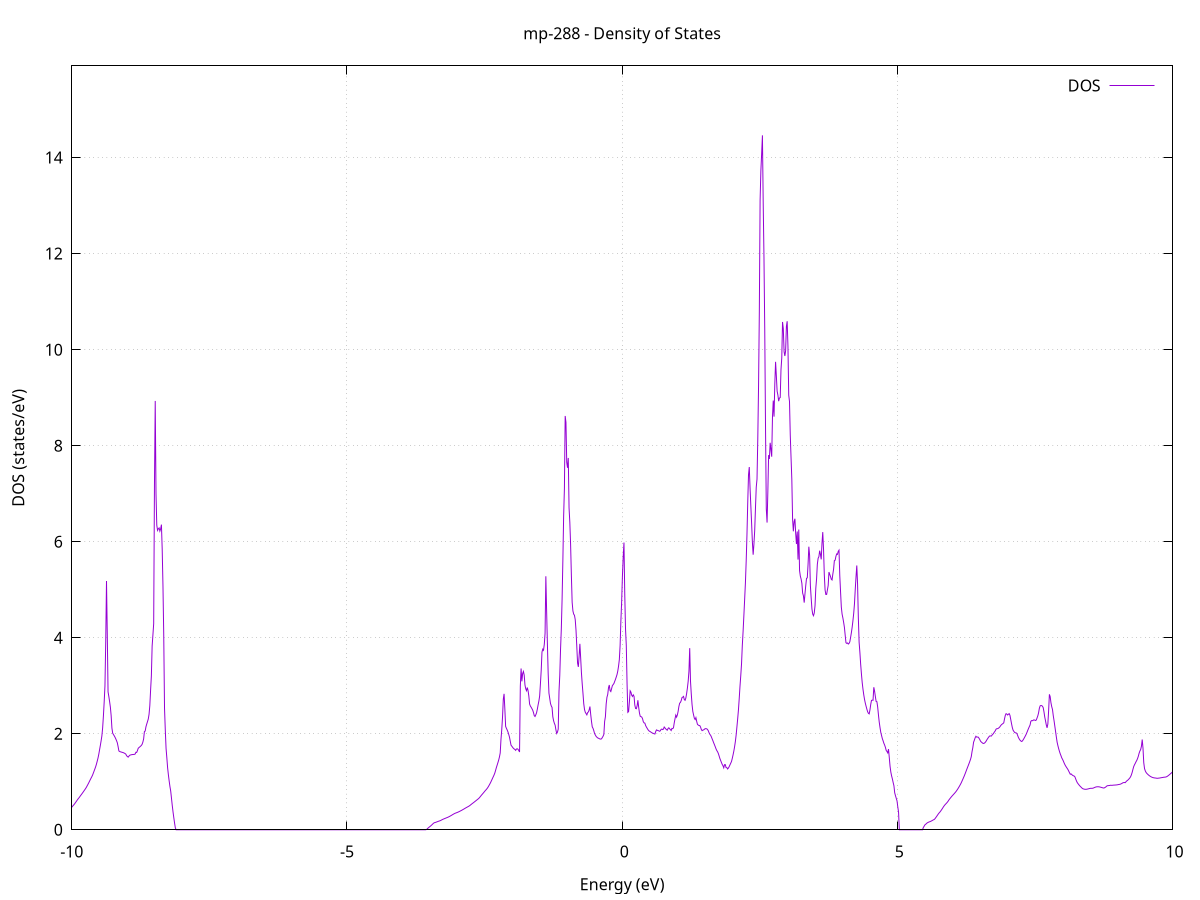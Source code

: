set title 'mp-288 - Density of States'
set xlabel 'Energy (eV)'
set ylabel 'DOS (states/eV)'
set grid
set xrange [-10:10]
set yrange [0:15.910]
set xzeroaxis lt -1
set terminal png size 800,600
set output 'mp-288_dos_gnuplot.png'
plot '-' using 1:2 with lines title 'DOS'
-11.477500 0.000000
-11.463400 0.000000
-11.449400 0.000000
-11.435300 0.000000
-11.421300 0.000000
-11.407200 0.000000
-11.393200 0.000000
-11.379100 0.000000
-11.365000 0.000000
-11.351000 0.000000
-11.336900 0.000000
-11.322900 0.000000
-11.308800 0.000000
-11.294800 0.000000
-11.280700 0.000000
-11.266700 0.000000
-11.252600 0.000000
-11.238600 0.000000
-11.224500 0.000000
-11.210400 0.000000
-11.196400 0.000000
-11.182300 0.000000
-11.168300 0.000000
-11.154200 0.000000
-11.140200 0.000000
-11.126100 0.000000
-11.112100 0.000000
-11.098000 0.000000
-11.084000 0.000000
-11.069900 0.000000
-11.055800 0.000000
-11.041800 0.000000
-11.027700 0.000000
-11.013700 0.000000
-10.999600 0.000000
-10.985600 0.000000
-10.971500 0.000000
-10.957500 0.000000
-10.943400 0.000000
-10.929400 0.000000
-10.915300 0.000000
-10.901200 0.000000
-10.887200 0.000000
-10.873100 0.000000
-10.859100 0.000000
-10.845000 0.000000
-10.831000 0.000000
-10.816900 0.000000
-10.802900 0.000000
-10.788800 0.000000
-10.774800 0.000000
-10.760700 0.000000
-10.746600 0.000000
-10.732600 0.000000
-10.718500 0.000000
-10.704500 0.000000
-10.690400 0.000000
-10.676400 0.000000
-10.662300 0.000000
-10.648300 0.000000
-10.634200 0.000000
-10.620200 0.000000
-10.606100 0.000000
-10.592000 0.000000
-10.578000 0.000000
-10.563900 0.000000
-10.549900 0.000000
-10.535800 0.000000
-10.521800 0.000000
-10.507700 0.000000
-10.493700 0.000000
-10.479600 0.000000
-10.465600 0.000000
-10.451500 0.000000
-10.437400 0.000000
-10.423400 0.000000
-10.409300 0.000000
-10.395300 0.000000
-10.381200 0.000000
-10.367200 0.000000
-10.353100 0.000000
-10.339100 0.000000
-10.325000 0.000000
-10.311000 0.000000
-10.296900 0.000000
-10.282800 0.000000
-10.268800 0.000000
-10.254700 0.000000
-10.240700 0.000000
-10.226600 0.000000
-10.212600 0.000000
-10.198500 0.000200
-10.184500 0.033200
-10.170400 0.116600
-10.156400 0.189200
-10.142300 0.214100
-10.128200 0.229700
-10.114200 0.263900
-10.100100 0.303600
-10.086100 0.333400
-10.072000 0.353400
-10.058000 0.375700
-10.043900 0.398900
-10.029900 0.419100
-10.015800 0.441800
-10.001800 0.465500
-9.987700 0.488400
-9.973600 0.506600
-9.959600 0.524400
-9.945500 0.545900
-9.931500 0.568600
-9.917400 0.591500
-9.903400 0.614700
-9.889300 0.637600
-9.875300 0.657700
-9.861200 0.678100
-9.847200 0.701000
-9.833100 0.723000
-9.819000 0.744600
-9.805000 0.766900
-9.790900 0.789800
-9.776900 0.812900
-9.762800 0.836000
-9.748800 0.859300
-9.734700 0.885700
-9.720700 0.915600
-9.706600 0.945700
-9.692600 0.976800
-9.678500 1.009800
-9.664400 1.042900
-9.650400 1.074400
-9.636300 1.105300
-9.622300 1.139200
-9.608200 1.181900
-9.594200 1.225300
-9.580100 1.268700
-9.566100 1.314100
-9.552000 1.367300
-9.538000 1.429000
-9.523900 1.492600
-9.509800 1.571200
-9.495800 1.662600
-9.481700 1.754300
-9.467700 1.849900
-9.453600 1.953900
-9.439600 2.119400
-9.425500 2.371700
-9.411500 2.661900
-9.397400 2.996500
-9.383400 3.919300
-9.369300 5.181400
-9.355200 4.081700
-9.341200 2.873300
-9.327100 2.777000
-9.313100 2.671300
-9.299000 2.553700
-9.285000 2.379000
-9.270900 2.118100
-9.256900 2.010800
-9.242800 1.983900
-9.228800 1.957100
-9.214700 1.927000
-9.200600 1.893100
-9.186600 1.855200
-9.172500 1.810900
-9.158500 1.731900
-9.144400 1.642300
-9.130400 1.629900
-9.116300 1.624200
-9.102300 1.619100
-9.088200 1.614400
-9.074200 1.610100
-9.060100 1.604100
-9.046000 1.596200
-9.032000 1.587300
-9.017900 1.574700
-9.003900 1.541400
-8.989800 1.526500
-8.975800 1.512700
-8.961700 1.533700
-8.947700 1.551500
-8.933600 1.557900
-8.919600 1.562300
-8.905500 1.565500
-8.891400 1.567300
-8.877400 1.568900
-8.863300 1.570300
-8.849300 1.577400
-8.835200 1.613800
-8.821200 1.610800
-8.807100 1.649200
-8.793100 1.696900
-8.779000 1.712800
-8.765000 1.725800
-8.750900 1.740300
-8.736800 1.756100
-8.722800 1.779000
-8.708700 1.825300
-8.694700 1.891400
-8.680600 2.045000
-8.666600 2.056000
-8.652500 2.145400
-8.638500 2.200800
-8.624400 2.253000
-8.610400 2.306500
-8.596300 2.404800
-8.582200 2.587700
-8.568200 2.908100
-8.554100 3.202800
-8.540100 3.827900
-8.526000 4.057400
-8.512000 4.290900
-8.497900 7.190500
-8.483900 8.931100
-8.469800 7.001500
-8.455800 6.344000
-8.441700 6.235300
-8.427600 6.268600
-8.413600 6.286500
-8.399500 6.219400
-8.385500 6.266800
-8.371400 6.355800
-8.357400 5.848600
-8.343300 5.078300
-8.329300 4.056500
-8.315200 2.531600
-8.301200 2.078300
-8.287100 1.695400
-8.273000 1.499000
-8.259000 1.291800
-8.244900 1.145600
-8.230900 1.017700
-8.216800 0.901300
-8.202800 0.806900
-8.188700 0.657200
-8.174700 0.507100
-8.160600 0.373100
-8.146600 0.253700
-8.132500 0.139300
-8.118400 0.038900
-8.104400 0.000000
-8.090300 0.000000
-8.076300 0.000000
-8.062200 0.000000
-8.048200 0.000000
-8.034100 0.000000
-8.020100 0.000000
-8.006000 0.000000
-7.992000 0.000000
-7.977900 0.000000
-7.963800 0.000000
-7.949800 0.000000
-7.935700 0.000000
-7.921700 0.000000
-7.907600 0.000000
-7.893600 0.000000
-7.879500 0.000000
-7.865500 0.000000
-7.851400 0.000000
-7.837400 0.000000
-7.823300 0.000000
-7.809200 0.000000
-7.795200 0.000000
-7.781100 0.000000
-7.767100 0.000000
-7.753000 0.000000
-7.739000 0.000000
-7.724900 0.000000
-7.710900 0.000000
-7.696800 0.000000
-7.682800 0.000000
-7.668700 0.000000
-7.654600 0.000000
-7.640600 0.000000
-7.626500 0.000000
-7.612500 0.000000
-7.598400 0.000000
-7.584400 0.000000
-7.570300 0.000000
-7.556300 0.000000
-7.542200 0.000000
-7.528200 0.000000
-7.514100 0.000000
-7.500000 0.000000
-7.486000 0.000000
-7.471900 0.000000
-7.457900 0.000000
-7.443800 0.000000
-7.429800 0.000000
-7.415700 0.000000
-7.401700 0.000000
-7.387600 0.000000
-7.373600 0.000000
-7.359500 0.000000
-7.345400 0.000000
-7.331400 0.000000
-7.317300 0.000000
-7.303300 0.000000
-7.289200 0.000000
-7.275200 0.000000
-7.261100 0.000000
-7.247100 0.000000
-7.233000 0.000000
-7.219000 0.000000
-7.204900 0.000000
-7.190800 0.000000
-7.176800 0.000000
-7.162700 0.000000
-7.148700 0.000000
-7.134600 0.000000
-7.120600 0.000000
-7.106500 0.000000
-7.092500 0.000000
-7.078400 0.000000
-7.064400 0.000000
-7.050300 0.000000
-7.036200 0.000000
-7.022200 0.000000
-7.008100 0.000000
-6.994100 0.000000
-6.980000 0.000000
-6.966000 0.000000
-6.951900 0.000000
-6.937900 0.000000
-6.923800 0.000000
-6.909800 0.000000
-6.895700 0.000000
-6.881600 0.000000
-6.867600 0.000000
-6.853500 0.000000
-6.839500 0.000000
-6.825400 0.000000
-6.811400 0.000000
-6.797300 0.000000
-6.783300 0.000000
-6.769200 0.000000
-6.755200 0.000000
-6.741100 0.000000
-6.727000 0.000000
-6.713000 0.000000
-6.698900 0.000000
-6.684900 0.000000
-6.670800 0.000000
-6.656800 0.000000
-6.642700 0.000000
-6.628700 0.000000
-6.614600 0.000000
-6.600600 0.000000
-6.586500 0.000000
-6.572400 0.000000
-6.558400 0.000000
-6.544300 0.000000
-6.530300 0.000000
-6.516200 0.000000
-6.502200 0.000000
-6.488100 0.000000
-6.474100 0.000000
-6.460000 0.000000
-6.446000 0.000000
-6.431900 0.000000
-6.417800 0.000000
-6.403800 0.000000
-6.389700 0.000000
-6.375700 0.000000
-6.361600 0.000000
-6.347600 0.000000
-6.333500 0.000000
-6.319500 0.000000
-6.305400 0.000000
-6.291400 0.000000
-6.277300 0.000000
-6.263200 0.000000
-6.249200 0.000000
-6.235100 0.000000
-6.221100 0.000000
-6.207000 0.000000
-6.193000 0.000000
-6.178900 0.000000
-6.164900 0.000000
-6.150800 0.000000
-6.136800 0.000000
-6.122700 0.000000
-6.108600 0.000000
-6.094600 0.000000
-6.080500 0.000000
-6.066500 0.000000
-6.052400 0.000000
-6.038400 0.000000
-6.024300 0.000000
-6.010300 0.000000
-5.996200 0.000000
-5.982200 0.000000
-5.968100 0.000000
-5.954000 0.000000
-5.940000 0.000000
-5.925900 0.000000
-5.911900 0.000000
-5.897800 0.000000
-5.883800 0.000000
-5.869700 0.000000
-5.855700 0.000000
-5.841600 0.000000
-5.827600 0.000000
-5.813500 0.000000
-5.799400 0.000000
-5.785400 0.000000
-5.771300 0.000000
-5.757300 0.000000
-5.743200 0.000000
-5.729200 0.000000
-5.715100 0.000000
-5.701100 0.000000
-5.687000 0.000000
-5.673000 0.000000
-5.658900 0.000000
-5.644800 0.000000
-5.630800 0.000000
-5.616700 0.000000
-5.602700 0.000000
-5.588600 0.000000
-5.574600 0.000000
-5.560500 0.000000
-5.546500 0.000000
-5.532400 0.000000
-5.518400 0.000000
-5.504300 0.000000
-5.490200 0.000000
-5.476200 0.000000
-5.462100 0.000000
-5.448100 0.000000
-5.434000 0.000000
-5.420000 0.000000
-5.405900 0.000000
-5.391900 0.000000
-5.377800 0.000000
-5.363800 0.000000
-5.349700 0.000000
-5.335600 0.000000
-5.321600 0.000000
-5.307500 0.000000
-5.293500 0.000000
-5.279400 0.000000
-5.265400 0.000000
-5.251300 0.000000
-5.237300 0.000000
-5.223200 0.000000
-5.209200 0.000000
-5.195100 0.000000
-5.181000 0.000000
-5.167000 0.000000
-5.152900 0.000000
-5.138900 0.000000
-5.124800 0.000000
-5.110800 0.000000
-5.096700 0.000000
-5.082700 0.000000
-5.068600 0.000000
-5.054600 0.000000
-5.040500 0.000000
-5.026400 0.000000
-5.012400 0.000000
-4.998300 0.000000
-4.984300 0.000000
-4.970200 0.000000
-4.956200 0.000000
-4.942100 0.000000
-4.928100 0.000000
-4.914000 0.000000
-4.900000 0.000000
-4.885900 0.000000
-4.871800 0.000000
-4.857800 0.000000
-4.843700 0.000000
-4.829700 0.000000
-4.815600 0.000000
-4.801600 0.000000
-4.787500 0.000000
-4.773500 0.000000
-4.759400 0.000000
-4.745400 0.000000
-4.731300 0.000000
-4.717200 0.000000
-4.703200 0.000000
-4.689100 0.000000
-4.675100 0.000000
-4.661000 0.000000
-4.647000 0.000000
-4.632900 0.000000
-4.618900 0.000000
-4.604800 0.000000
-4.590800 0.000000
-4.576700 0.000000
-4.562600 0.000000
-4.548600 0.000000
-4.534500 0.000000
-4.520500 0.000000
-4.506400 0.000000
-4.492400 0.000000
-4.478300 0.000000
-4.464300 0.000000
-4.450200 0.000000
-4.436200 0.000000
-4.422100 0.000000
-4.408000 0.000000
-4.394000 0.000000
-4.379900 0.000000
-4.365900 0.000000
-4.351800 0.000000
-4.337800 0.000000
-4.323700 0.000000
-4.309700 0.000000
-4.295600 0.000000
-4.281600 0.000000
-4.267500 0.000000
-4.253400 0.000000
-4.239400 0.000000
-4.225300 0.000000
-4.211300 0.000000
-4.197200 0.000000
-4.183200 0.000000
-4.169100 0.000000
-4.155100 0.000000
-4.141000 0.000000
-4.127000 0.000000
-4.112900 0.000000
-4.098800 0.000000
-4.084800 0.000000
-4.070700 0.000000
-4.056700 0.000000
-4.042600 0.000000
-4.028600 0.000000
-4.014500 0.000000
-4.000500 0.000000
-3.986400 0.000000
-3.972400 0.000000
-3.958300 0.000000
-3.944200 0.000000
-3.930200 0.000000
-3.916100 0.000000
-3.902100 0.000000
-3.888000 0.000000
-3.874000 0.000000
-3.859900 0.000000
-3.845900 0.000000
-3.831800 0.000000
-3.817800 0.000000
-3.803700 0.000000
-3.789600 0.000000
-3.775600 0.000000
-3.761500 0.000000
-3.747500 0.000000
-3.733400 0.000000
-3.719400 0.000000
-3.705300 0.000000
-3.691300 0.000000
-3.677200 0.000000
-3.663200 0.000000
-3.649100 0.000000
-3.635000 0.000000
-3.621000 0.000000
-3.606900 0.000000
-3.592900 0.000000
-3.578800 0.000000
-3.564800 0.001300
-3.550700 0.009300
-3.536700 0.024200
-3.522600 0.039700
-3.508600 0.053200
-3.494500 0.065600
-3.480400 0.079000
-3.466400 0.093200
-3.452300 0.108400
-3.438300 0.124400
-3.424200 0.139100
-3.410200 0.148000
-3.396100 0.152200
-3.382100 0.157400
-3.368000 0.163800
-3.354000 0.170100
-3.339900 0.176000
-3.325800 0.181500
-3.311800 0.186700
-3.297700 0.193500
-3.283700 0.202400
-3.269600 0.211100
-3.255600 0.218700
-3.241500 0.225600
-3.227500 0.232300
-3.213400 0.239000
-3.199400 0.245600
-3.185300 0.252200
-3.171200 0.258600
-3.157200 0.265900
-3.143100 0.274000
-3.129100 0.282700
-3.115000 0.291700
-3.101000 0.301100
-3.086900 0.310800
-3.072900 0.320400
-3.058800 0.329700
-3.044800 0.338600
-3.030700 0.345700
-3.016600 0.351700
-3.002600 0.358000
-2.988500 0.364500
-2.974500 0.371500
-2.960400 0.379100
-2.946400 0.387300
-2.932300 0.395800
-2.918300 0.404400
-2.904200 0.413300
-2.890200 0.422500
-2.876100 0.431900
-2.862000 0.441500
-2.848000 0.451100
-2.833900 0.460500
-2.819900 0.469500
-2.805800 0.478400
-2.791800 0.487200
-2.777700 0.496900
-2.763700 0.508500
-2.749600 0.521900
-2.735600 0.535100
-2.721500 0.547400
-2.707400 0.559600
-2.693400 0.572000
-2.679300 0.584600
-2.665300 0.597500
-2.651200 0.610500
-2.637200 0.623400
-2.623100 0.636300
-2.609100 0.649700
-2.595000 0.665800
-2.581000 0.685300
-2.566900 0.705700
-2.552800 0.725200
-2.538800 0.743900
-2.524700 0.762900
-2.510700 0.782200
-2.496600 0.801900
-2.482600 0.820500
-2.468500 0.838400
-2.454500 0.858200
-2.440400 0.881300
-2.426400 0.908000
-2.412300 0.936400
-2.398200 0.966200
-2.384200 0.998600
-2.370100 1.034000
-2.356100 1.069800
-2.342000 1.104500
-2.328000 1.139600
-2.313900 1.180400
-2.299900 1.235200
-2.285800 1.293700
-2.271800 1.344700
-2.257700 1.397000
-2.243600 1.450800
-2.229600 1.515800
-2.215500 1.599900
-2.201500 1.884600
-2.187400 2.088000
-2.173400 2.348900
-2.159300 2.721000
-2.145300 2.831500
-2.131200 2.512700
-2.117200 2.153400
-2.103100 2.112500
-2.089000 2.078500
-2.075000 2.038300
-2.060900 1.987000
-2.046900 1.928700
-2.032800 1.843700
-2.018800 1.761600
-2.004700 1.740600
-1.990700 1.719000
-1.976600 1.697700
-1.962600 1.684000
-1.948500 1.672400
-1.934400 1.654200
-1.920400 1.682200
-1.906300 1.686800
-1.892300 1.676600
-1.878200 1.651100
-1.864200 1.620100
-1.850100 2.990000
-1.836100 3.358700
-1.822000 3.091600
-1.808000 3.253700
-1.793900 3.297700
-1.779800 3.221700
-1.765800 3.017000
-1.751700 2.936000
-1.737700 2.896700
-1.723600 2.963100
-1.709600 2.898600
-1.695500 2.785500
-1.681500 2.618800
-1.667400 2.576400
-1.653400 2.552600
-1.639300 2.522700
-1.625200 2.491900
-1.611200 2.442100
-1.597100 2.377500
-1.583100 2.359300
-1.569000 2.393500
-1.555000 2.436700
-1.540900 2.512900
-1.526900 2.602000
-1.512800 2.681800
-1.498800 2.787400
-1.484700 3.044900
-1.470600 3.321700
-1.456600 3.701200
-1.442500 3.761700
-1.428500 3.739900
-1.414400 3.863200
-1.400400 4.094300
-1.386300 5.280000
-1.372300 4.552600
-1.358200 3.872400
-1.344200 3.259400
-1.330100 2.847000
-1.316000 2.736800
-1.302000 2.630100
-1.287900 2.580100
-1.273900 2.549600
-1.259800 2.354500
-1.245800 2.272100
-1.231700 2.217800
-1.217700 2.178300
-1.203600 2.083500
-1.189600 2.004800
-1.175500 2.033100
-1.161400 2.097400
-1.147400 2.878400
-1.133300 3.213800
-1.119300 3.758100
-1.105200 4.188900
-1.091200 4.799900
-1.077100 5.610500
-1.063100 6.531600
-1.049000 7.105900
-1.035000 8.618500
-1.020900 8.484900
-1.006900 7.653600
-0.992800 7.538600
-0.978700 7.743800
-0.964700 6.704900
-0.950600 6.404200
-0.936600 5.945200
-0.922500 5.301700
-0.908500 4.737800
-0.894400 4.557500
-0.880400 4.491300
-0.866300 4.466800
-0.852300 4.376000
-0.838200 4.153900
-0.824100 3.819500
-0.810100 3.473700
-0.796000 3.392600
-0.782000 3.611800
-0.767900 3.872700
-0.753900 3.585000
-0.739800 3.270900
-0.725800 3.042600
-0.711700 2.840700
-0.697700 2.625500
-0.683600 2.503700
-0.669500 2.447100
-0.655500 2.420300
-0.641400 2.393300
-0.627400 2.440900
-0.613300 2.454800
-0.599300 2.498000
-0.585200 2.566900
-0.571200 2.402800
-0.557100 2.258700
-0.543100 2.143800
-0.529000 2.112600
-0.514900 2.063200
-0.500900 2.003500
-0.486800 1.973900
-0.472800 1.945200
-0.458700 1.928100
-0.444700 1.913200
-0.430600 1.907200
-0.416600 1.897900
-0.402500 1.891000
-0.388500 1.888400
-0.374400 1.894300
-0.360300 1.921800
-0.346300 1.949100
-0.332200 1.988100
-0.318200 2.255700
-0.304100 2.355800
-0.290100 2.621600
-0.276000 2.760600
-0.262000 2.818900
-0.247900 2.958300
-0.233900 3.015200
-0.219800 2.898500
-0.205700 2.878600
-0.191700 2.938900
-0.177600 3.001700
-0.163600 3.023400
-0.149500 3.046600
-0.135500 3.089600
-0.121400 3.132300
-0.107400 3.180700
-0.093300 3.232000
-0.079300 3.305500
-0.065200 3.409000
-0.051100 3.543000
-0.037100 3.836800
-0.023000 4.346900
-0.009000 4.748400
0.005100 5.284700
0.019100 5.684600
0.033200 5.982500
0.047200 4.921300
0.061300 4.184000
0.075300 3.842600
0.089400 3.035300
0.103500 2.446000
0.117500 2.462400
0.131600 2.667900
0.145600 2.894500
0.159700 2.867000
0.173700 2.803000
0.187800 2.776900
0.201800 2.810100
0.215900 2.780600
0.229900 2.599300
0.244000 2.526500
0.258100 2.521600
0.272100 2.582800
0.286200 2.698100
0.300200 2.552600
0.314300 2.434100
0.328300 2.364500
0.342400 2.356100
0.356400 2.347900
0.370500 2.313300
0.384500 2.250400
0.398600 2.226300
0.412700 2.221000
0.426700 2.171500
0.440800 2.140000
0.454800 2.113100
0.468900 2.085800
0.482900 2.065800
0.497000 2.051900
0.511000 2.043800
0.525100 2.032100
0.539100 2.021200
0.553200 2.013700
0.567300 2.007500
0.581300 1.998900
0.595400 1.994700
0.609400 2.044300
0.623500 2.080000
0.637500 2.072300
0.651600 2.066400
0.665600 2.060700
0.679700 2.051600
0.693700 2.061200
0.707800 2.090300
0.721900 2.097400
0.735900 2.086300
0.750000 2.096100
0.764000 2.140100
0.778100 2.121100
0.792100 2.101400
0.806200 2.084000
0.820200 2.074300
0.834300 2.109400
0.848300 2.124100
0.862400 2.103200
0.876500 2.087200
0.890500 2.067300
0.904600 2.110700
0.918600 2.106000
0.932700 2.124900
0.946700 2.227500
0.960800 2.312500
0.974800 2.388700
0.988900 2.346500
1.002900 2.389700
1.017000 2.464900
1.031100 2.568000
1.045100 2.636300
1.059200 2.652900
1.073200 2.690500
1.087300 2.752800
1.101300 2.762900
1.115400 2.777600
1.129400 2.711100
1.143500 2.696800
1.157500 2.743800
1.171600 2.836900
1.185700 2.952900
1.199700 3.092300
1.213800 3.300900
1.227800 3.782600
1.241900 3.099100
1.255900 2.831900
1.270000 2.610500
1.284000 2.465700
1.298100 2.390400
1.312100 2.322200
1.326200 2.296200
1.340300 2.335200
1.354300 2.258200
1.368400 2.195600
1.382400 2.181200
1.396500 2.171900
1.410500 2.170100
1.424600 2.139900
1.438600 2.088500
1.452700 2.064700
1.466700 2.075300
1.480800 2.080100
1.494900 2.093000
1.508900 2.107000
1.523000 2.104400
1.537000 2.103700
1.551100 2.088200
1.565100 2.063000
1.579200 2.021100
1.593200 1.989100
1.607300 1.968100
1.621300 1.935400
1.635400 1.893300
1.649500 1.853000
1.663500 1.810400
1.677600 1.770800
1.691600 1.729500
1.705700 1.685600
1.719700 1.650500
1.733800 1.625000
1.747800 1.588100
1.761900 1.537800
1.775900 1.485300
1.790000 1.443000
1.804100 1.401500
1.818100 1.362300
1.832200 1.333600
1.846200 1.291100
1.860300 1.356100
1.874300 1.356700
1.888400 1.295200
1.902400 1.294100
1.916500 1.266200
1.930500 1.286100
1.944600 1.314700
1.958700 1.350400
1.972700 1.385900
1.986800 1.421300
2.000800 1.485600
2.014900 1.558100
2.028900 1.635600
2.043000 1.728800
2.057000 1.836000
2.071100 1.971600
2.085100 2.139500
2.099200 2.310900
2.113300 2.499300
2.127300 2.732600
2.141400 2.990100
2.155400 3.211700
2.169500 3.459800
2.183500 3.839300
2.197600 4.129600
2.211600 4.456800
2.225700 4.795900
2.239700 5.137700
2.253800 5.591000
2.267900 6.140500
2.281900 6.806500
2.296000 7.392000
2.310000 7.555000
2.324100 7.120800
2.338100 6.752100
2.352200 6.390400
2.366200 5.998100
2.380300 5.729000
2.394300 5.945200
2.408400 6.230300
2.422500 6.700100
2.436500 7.132200
2.450600 7.303100
2.464600 8.137400
2.478700 9.258400
2.492700 10.781100
2.506800 13.114300
2.520800 13.729200
2.534900 14.079600
2.548900 14.463700
2.563000 13.062300
2.577100 11.914700
2.591100 10.417000
2.605200 8.380400
2.619200 6.685500
2.633300 6.398200
2.647300 7.032100
2.661400 7.803100
2.675400 7.723600
2.689500 8.059800
2.703500 7.924100
2.717600 7.770100
2.731700 8.601300
2.745700 8.939800
2.759800 8.604500
2.773800 9.281700
2.787900 9.746200
2.801900 9.453200
2.816000 9.135100
2.830000 9.053500
2.844100 8.926400
2.858100 8.991800
2.872200 9.001700
2.886300 9.582800
2.900300 9.824600
2.914400 10.576200
2.928400 10.435100
2.942500 9.957500
2.956500 9.867300
2.970600 9.978700
2.984600 10.483600
2.998700 10.591700
3.012700 10.072000
3.026800 9.052400
3.040900 8.918100
3.054900 8.217300
3.069000 7.750100
3.083000 7.300700
3.097100 6.466300
3.111100 6.216400
3.125200 6.418600
3.139200 6.478100
3.153300 6.171100
3.167300 5.950700
3.181400 6.212100
3.195500 5.626900
3.209500 6.253600
3.223600 5.399300
3.237600 5.283300
3.251700 5.222100
3.265700 5.133100
3.279800 4.928800
3.293800 4.873400
3.307900 4.730600
3.321900 4.912500
3.336000 5.083700
3.350100 5.236800
3.364100 5.247300
3.378200 5.531400
3.392200 5.896100
3.406300 5.713400
3.420300 5.084800
3.434400 4.831800
3.448400 4.599800
3.462500 4.492400
3.476500 4.458300
3.490600 4.514000
3.504700 4.666500
3.518700 5.029800
3.532800 5.226900
3.546800 5.531200
3.560900 5.654500
3.574900 5.687700
3.589000 5.813000
3.603000 5.737000
3.617100 5.631600
3.631100 5.962900
3.645200 6.199500
3.659300 5.839800
3.673300 5.311600
3.687400 4.994300
3.701400 4.900700
3.715500 4.901200
3.729500 4.994500
3.743600 5.086000
3.757600 5.367100
3.771700 5.321100
3.785700 5.276100
3.799800 5.218300
3.813900 5.202500
3.827900 5.322500
3.842000 5.427100
3.856000 5.604600
3.870100 5.615000
3.884100 5.694100
3.898200 5.745300
3.912200 5.736300
3.926300 5.798000
3.940300 5.823500
3.954400 5.296200
3.968500 4.957600
3.982500 4.637600
3.996600 4.491100
4.010600 4.413500
4.024700 4.319100
4.038700 4.214600
4.052800 4.051100
4.066800 3.895800
4.080900 3.882300
4.094900 3.890700
4.109000 3.868400
4.123100 3.883100
4.137100 3.915900
4.151200 4.007000
4.165200 4.105400
4.179300 4.217300
4.193300 4.352900
4.207400 4.506500
4.221400 4.706300
4.235500 5.003500
4.249500 5.268600
4.263600 5.504700
4.277700 5.115900
4.291700 4.418400
4.305800 3.906200
4.319800 3.694400
4.333900 3.448300
4.347900 3.245400
4.362000 3.065200
4.376000 2.928200
4.390100 2.811800
4.404100 2.715600
4.418200 2.637700
4.432300 2.573500
4.446300 2.513500
4.460400 2.459400
4.474400 2.425300
4.488500 2.413700
4.502500 2.496200
4.516600 2.608500
4.530600 2.694500
4.544700 2.699800
4.558700 2.697500
4.572800 2.968500
4.586900 2.885900
4.600900 2.775300
4.615000 2.671800
4.629000 2.667500
4.643100 2.556800
4.657100 2.392500
4.671200 2.243800
4.685200 2.130700
4.699300 2.030600
4.713300 1.965100
4.727400 1.899400
4.741500 1.852900
4.755500 1.802300
4.769600 1.763600
4.783600 1.716400
4.797700 1.653200
4.811700 1.630600
4.825800 1.602300
4.839800 1.680000
4.853900 1.504300
4.867900 1.322700
4.882000 1.202900
4.896100 1.121900
4.910100 1.059800
4.924200 0.984500
4.938200 0.917100
4.952300 0.771200
4.966300 0.710300
4.980400 0.656500
4.994400 0.601900
5.008500 0.477400
5.022500 0.367000
5.036600 0.000000
5.050700 0.000000
5.064700 0.000000
5.078800 0.000000
5.092800 0.000000
5.106900 0.000000
5.120900 0.000000
5.135000 0.000000
5.149000 0.000000
5.163100 0.000000
5.177100 0.000000
5.191200 0.000000
5.205300 0.000000
5.219300 0.000000
5.233400 0.000000
5.247400 0.000000
5.261500 0.000000
5.275500 0.000000
5.289600 0.000000
5.303600 0.000000
5.317700 0.000000
5.331700 0.000000
5.345800 0.000000
5.359900 0.000000
5.373900 0.000000
5.388000 0.000000
5.402000 0.000000
5.416100 0.000000
5.430100 0.000000
5.444200 0.000000
5.458200 0.000000
5.472300 0.046900
5.486300 0.072200
5.500400 0.101200
5.514500 0.112700
5.528500 0.130000
5.542600 0.142600
5.556600 0.152300
5.570700 0.160100
5.584700 0.165900
5.598800 0.171500
5.612800 0.179400
5.626900 0.187900
5.640900 0.197000
5.655000 0.206700
5.669100 0.213000
5.683100 0.228600
5.697200 0.250900
5.711200 0.273300
5.725300 0.296400
5.739300 0.320200
5.753400 0.343000
5.767400 0.359800
5.781500 0.380400
5.795500 0.402600
5.809600 0.426200
5.823700 0.451400
5.837700 0.477000
5.851800 0.500200
5.865800 0.520100
5.879900 0.537400
5.893900 0.554200
5.908000 0.572800
5.922000 0.593800
5.936100 0.619300
5.950100 0.640400
5.964200 0.661200
5.978300 0.681100
5.992300 0.700000
6.006400 0.717900
6.020400 0.735400
6.034500 0.753500
6.048500 0.771700
6.062600 0.791100
6.076600 0.813200
6.090700 0.836700
6.104700 0.861500
6.118800 0.888500
6.132900 0.916800
6.146900 0.946100
6.161000 0.977100
6.175000 1.012900
6.189100 1.049100
6.203100 1.086000
6.217200 1.124200
6.231200 1.164900
6.245300 1.207200
6.259300 1.250200
6.273400 1.292700
6.287500 1.333800
6.301500 1.375900
6.315600 1.419600
6.329600 1.466100
6.343700 1.523000
6.357700 1.628400
6.371800 1.710500
6.385800 1.823800
6.399900 1.867200
6.413900 1.915800
6.428000 1.947500
6.442100 1.929600
6.456100 1.931700
6.470200 1.929000
6.484200 1.906100
6.498300 1.878500
6.512300 1.844500
6.526400 1.827700
6.540400 1.814200
6.554500 1.800700
6.568500 1.797500
6.582600 1.804800
6.596700 1.819800
6.610700 1.840900
6.624800 1.869000
6.638800 1.894600
6.652900 1.918400
6.666900 1.940300
6.681000 1.955500
6.695000 1.953500
6.709100 1.952400
6.723100 1.975700
6.737200 1.991500
6.751300 2.014000
6.765300 2.038200
6.779400 2.060600
6.793400 2.094300
6.807500 2.105400
6.821500 2.105800
6.835600 2.114000
6.849600 2.127300
6.863700 2.144800
6.877700 2.168800
6.891800 2.188400
6.905900 2.201100
6.919900 2.213100
6.934000 2.226900
6.948000 2.310900
6.962100 2.382800
6.976100 2.418100
6.990200 2.409700
7.004200 2.390500
7.018300 2.406200
7.032300 2.419500
7.046400 2.384100
7.060500 2.300200
7.074500 2.214300
7.088600 2.133700
7.102600 2.076900
7.116700 2.050300
7.130700 2.029600
7.144800 2.018800
7.158800 2.018100
7.172900 2.004600
7.186900 1.963200
7.201000 1.921000
7.215100 1.891600
7.229100 1.866800
7.243200 1.850700
7.257200 1.839000
7.271300 1.847100
7.285300 1.871400
7.299400 1.898000
7.313400 1.927300
7.327500 1.957700
7.341500 1.990000
7.355600 2.028800
7.369700 2.070000
7.383700 2.109300
7.397800 2.146500
7.411800 2.181400
7.425900 2.258600
7.439900 2.273900
7.454000 2.270900
7.468000 2.279500
7.482100 2.289500
7.496100 2.284200
7.510200 2.276100
7.524300 2.285300
7.538300 2.327000
7.552400 2.371400
7.566400 2.434200
7.580500 2.528000
7.594500 2.579500
7.608600 2.588800
7.622600 2.585900
7.636700 2.573700
7.650700 2.544100
7.664800 2.455800
7.678900 2.347500
7.692900 2.268200
7.707000 2.182600
7.721000 2.123200
7.735100 2.202600
7.749100 2.478000
7.763200 2.820800
7.777200 2.773100
7.791300 2.647500
7.805300 2.564500
7.819400 2.505700
7.833500 2.376200
7.847500 2.275000
7.861600 2.159700
7.875600 2.046600
7.889700 1.930600
7.903700 1.822900
7.917800 1.752300
7.931800 1.689200
7.945900 1.633100
7.959900 1.583400
7.974000 1.541900
7.988100 1.496900
8.002100 1.467900
8.016200 1.432700
8.030200 1.393200
8.044300 1.357900
8.058300 1.328500
8.072400 1.303500
8.086400 1.279000
8.100500 1.254100
8.114500 1.221500
8.128600 1.188300
8.142700 1.156500
8.156700 1.163700
8.170800 1.148600
8.184800 1.133700
8.198900 1.124700
8.212900 1.119300
8.227000 1.102200
8.241000 1.058500
8.255100 1.017600
8.269100 0.983500
8.283200 0.960800
8.297300 0.939700
8.311300 0.920400
8.325400 0.902900
8.339400 0.887100
8.353500 0.870400
8.367500 0.857200
8.381600 0.850500
8.395600 0.846800
8.409700 0.842500
8.423700 0.842800
8.437800 0.844100
8.451900 0.847200
8.465900 0.850900
8.480000 0.855100
8.494000 0.859800
8.508100 0.863100
8.522100 0.864300
8.536200 0.863500
8.550200 0.865200
8.564300 0.870200
8.578300 0.877800
8.592400 0.884900
8.606500 0.890600
8.620500 0.894500
8.634600 0.895700
8.648600 0.895800
8.662700 0.894800
8.676700 0.891800
8.690800 0.887800
8.704800 0.883100
8.718900 0.878200
8.732900 0.873600
8.747000 0.869700
8.761100 0.872100
8.775100 0.882200
8.789200 0.892400
8.803200 0.908900
8.817300 0.917600
8.831300 0.919400
8.845400 0.921300
8.859400 0.923300
8.873500 0.927200
8.887500 0.926700
8.901600 0.926200
8.915700 0.928100
8.929700 0.929600
8.943800 0.930800
8.957800 0.931700
8.971900 0.933100
8.985900 0.934600
9.000000 0.937100
9.014000 0.940700
9.028100 0.944000
9.042100 0.945900
9.056200 0.951800
9.070300 0.958800
9.084300 0.967900
9.098400 0.978500
9.112400 0.982800
9.126500 0.984300
9.140500 0.981200
9.154600 1.000200
9.168600 1.017000
9.182700 1.028500
9.196700 1.043600
9.210800 1.061000
9.224900 1.079900
9.238900 1.105700
9.253000 1.143900
9.267000 1.194700
9.281100 1.258000
9.295100 1.315900
9.309200 1.352900
9.323200 1.383400
9.337300 1.417000
9.351300 1.446300
9.365400 1.484300
9.379500 1.533000
9.393500 1.594900
9.407600 1.640300
9.421600 1.671100
9.435700 1.739300
9.449700 1.879900
9.463800 1.702800
9.477800 1.397500
9.491900 1.273900
9.505900 1.226100
9.520000 1.194200
9.534100 1.173600
9.548100 1.157800
9.562200 1.142700
9.576200 1.129300
9.590300 1.117600
9.604300 1.107600
9.618400 1.099000
9.632400 1.091900
9.646500 1.086500
9.660500 1.082600
9.674600 1.079500
9.688700 1.077400
9.702700 1.076800
9.716800 1.071800
9.730800 1.073100
9.744900 1.075000
9.758900 1.077000
9.773000 1.079200
9.787000 1.082800
9.801100 1.085400
9.815100 1.088100
9.829200 1.091300
9.843300 1.094500
9.857300 1.095700
9.871400 1.097200
9.885400 1.101100
9.899500 1.108900
9.913500 1.119600
9.927600 1.131800
9.941600 1.145000
9.955700 1.159100
9.969700 1.173200
9.983800 1.186500
9.997900 1.204900
10.011900 1.226200
10.026000 1.248300
10.040000 1.268900
10.054100 1.288000
10.068100 1.306100
10.082200 1.323700
10.096200 1.341800
10.110300 1.358900
10.124300 1.373300
10.138400 1.384900
10.152500 1.397300
10.166500 1.404400
10.180600 1.410600
10.194600 1.416100
10.208700 1.419300
10.222700 1.422500
10.236800 1.425800
10.250800 1.431400
10.264900 1.441100
10.278900 1.453500
10.293000 1.466700
10.307100 1.481100
10.321100 1.496300
10.335200 1.512400
10.349200 1.530100
10.363300 1.549300
10.377300 1.586700
10.391400 1.607200
10.405400 1.629400
10.419500 1.650200
10.433500 1.646600
10.447600 1.666500
10.461700 1.685000
10.475700 1.703200
10.489800 1.721700
10.503800 1.740500
10.517900 1.759600
10.531900 1.780100
10.546000 1.806100
10.560000 1.837900
10.574100 1.875700
10.588100 1.918200
10.602200 1.965800
10.616300 2.029300
10.630300 2.108400
10.644400 2.193400
10.658400 2.297600
10.672500 2.408700
10.686500 2.479700
10.700600 2.522900
10.714600 2.401700
10.728700 2.324100
10.742700 2.348100
10.756800 2.346000
10.770900 2.344800
10.784900 2.369800
10.799000 2.409500
10.813000 2.546500
10.827100 2.561000
10.841100 2.698100
10.855200 2.776500
10.869200 2.844000
10.883300 2.930900
10.897300 3.046200
10.911400 3.074200
10.925500 3.065400
10.939500 3.070300
10.953600 3.073200
10.967600 3.005700
10.981700 2.885800
10.995700 2.662400
11.009800 2.328500
11.023800 2.028200
11.037900 1.797000
11.051900 1.670200
11.066000 1.510400
11.080100 1.398600
11.094100 1.301300
11.108200 1.217300
11.122200 1.161600
11.136300 1.088400
11.150300 1.089800
11.164400 1.095900
11.178400 1.100200
11.192500 1.112100
11.206500 1.126000
11.220600 1.148900
11.234700 1.203600
11.248700 1.256000
11.262800 1.322900
11.276800 1.374900
11.290900 1.406300
11.304900 1.425500
11.319000 1.452400
11.333000 1.488200
11.347100 1.536100
11.361100 1.589400
11.375200 1.632500
11.389300 1.673400
11.403300 1.713800
11.417400 1.755400
11.431400 1.805600
11.445500 1.867900
11.459500 1.936300
11.473600 2.005500
11.487600 2.037600
11.501700 2.038900
11.515700 2.066700
11.529800 2.092300
11.543900 2.158900
11.557900 2.187100
11.572000 2.188700
11.586000 2.212400
11.600100 2.340700
11.614100 2.406100
11.628200 2.380000
11.642200 2.326500
11.656300 2.286300
11.670300 2.203700
11.684400 2.098200
11.698500 2.017000
11.712500 1.954100
11.726600 1.897600
11.740600 1.847400
11.754700 1.802400
11.768700 1.770200
11.782800 1.732600
11.796800 1.709300
11.810900 1.707500
11.824900 1.687400
11.839000 1.660400
11.853100 1.635100
11.867100 1.646300
11.881200 1.672800
11.895200 1.701600
11.909300 1.784400
11.923300 1.777300
11.937400 1.779800
11.951400 1.810400
11.965500 1.807200
11.979500 1.799400
11.993600 1.800700
12.007700 1.762600
12.021700 1.734600
12.035800 1.710900
12.049800 1.689800
12.063900 1.626500
12.077900 1.557000
12.092000 1.557400
12.106000 1.553700
12.120100 1.546300
12.134100 1.537200
12.148200 1.532800
12.162300 1.531900
12.176300 1.528900
12.190400 1.517200
12.204400 1.497600
12.218500 1.478200
12.232500 1.460200
12.246600 1.441400
12.260600 1.422000
12.274700 1.399300
12.288700 1.472400
12.302800 1.365500
12.316900 1.313800
12.330900 1.282900
12.345000 1.261800
12.359000 1.253000
12.373100 1.254100
12.387100 1.258200
12.401200 1.270800
12.415200 1.283100
12.429300 1.301500
12.443300 1.319600
12.457400 1.345700
12.471500 1.375800
12.485500 1.390900
12.499600 1.431700
12.513600 1.481900
12.527700 1.545200
12.541700 1.617000
12.555800 1.726600
12.569800 1.829900
12.583900 1.937500
12.597900 2.037400
12.612000 2.125500
12.626100 2.207800
12.640100 2.285800
12.654200 2.367200
12.668200 2.436800
12.682300 2.465800
12.696300 2.486200
12.710400 2.506400
12.724400 2.527300
12.738500 2.546600
12.752500 2.552900
12.766600 2.559200
12.780700 2.578300
12.794700 2.601800
12.808800 2.639000
12.822800 2.639400
12.836900 2.615700
12.850900 2.601600
12.865000 2.612000
12.879000 2.615700
12.893100 2.564800
12.907100 2.487400
12.921200 2.387600
12.935300 2.269600
12.949300 2.161400
12.963400 2.140700
12.977400 2.131700
12.991500 2.147000
13.005500 2.164700
13.019600 2.179500
13.033600 2.183000
13.047700 2.183600
13.061700 2.187600
13.075800 2.196800
13.089900 2.215100
13.103900 2.225900
13.118000 2.206600
13.132000 2.020300
13.146100 1.907700
13.160100 1.841900
13.174200 1.838600
13.188200 1.809100
13.202300 1.771400
13.216300 1.755600
13.230400 1.735700
13.244500 1.709900
13.258500 1.669600
13.272600 1.655500
13.286600 1.648500
13.300700 1.627700
13.314700 1.597400
13.328800 1.566400
13.342800 1.550700
13.356900 1.541000
13.370900 1.539300
13.385000 1.543400
13.399100 1.545300
13.413100 1.545700
13.427200 1.550500
13.441200 1.561000
13.455300 1.647900
13.469300 1.675000
13.483400 1.696000
13.497400 1.718200
13.511500 1.730000
13.525500 1.717200
13.539600 1.705400
13.553700 1.710300
13.567700 1.730400
13.581800 1.724300
13.595800 1.726000
13.609900 1.743500
13.623900 1.832400
13.638000 1.890500
13.652000 1.964400
13.666100 2.037300
13.680100 2.108200
13.694200 2.189100
13.708300 2.275700
13.722300 2.377100
13.736400 2.482700
13.750400 2.595500
13.764500 2.716400
13.778500 3.103600
13.792600 3.232300
13.806600 3.269800
13.820700 3.274000
13.834700 3.281200
13.848800 3.282700
13.862900 3.290400
13.876900 3.322900
13.891000 3.351300
13.905000 3.364400
13.919100 3.309800
13.933100 3.221900
13.947200 3.133700
13.961200 3.042200
13.975300 2.933300
13.989300 2.849100
14.003400 2.777600
14.017500 2.714000
14.031500 2.685400
14.045600 2.700600
14.059600 2.714700
14.073700 2.766100
14.087700 2.808300
14.101800 2.849200
14.115800 2.871200
14.129900 2.894500
14.143900 2.917800
14.158000 2.943700
14.172100 2.989900
14.186100 3.034400
14.200200 3.082100
14.214200 3.159500
14.228300 3.224100
14.242300 3.159000
14.256400 3.212800
14.270400 3.291100
14.284500 3.311300
14.298500 3.309300
14.312600 3.305000
14.326700 3.278400
14.340700 3.225000
14.354800 3.100900
14.368800 3.024900
14.382900 2.981800
14.396900 2.951300
14.411000 2.889100
14.425000 2.832300
14.439100 2.883100
14.453100 2.887300
14.467200 2.891200
14.481300 2.930200
14.495300 2.890700
14.509400 2.766300
14.523400 2.600600
14.537500 2.491900
14.551500 2.237200
14.565600 2.104500
14.579600 2.010400
14.593700 1.934600
14.607700 1.872800
14.621800 1.813400
14.635900 1.757700
14.649900 1.709500
14.664000 1.716700
14.678000 1.547900
14.692100 1.274200
14.706100 1.122500
14.720200 0.993300
14.734200 0.962200
14.748300 0.950500
14.762300 0.955700
14.776400 0.969400
14.790500 0.978000
14.804500 0.937700
14.818600 0.839600
14.832600 0.687400
14.846700 0.485000
14.860700 0.353800
14.874800 0.289100
14.888800 0.278800
14.902900 0.274800
14.916900 0.270200
14.931000 0.265500
14.945100 0.261200
14.959100 0.257400
14.973200 0.254000
14.987200 0.251100
15.001300 0.248300
15.015300 0.245400
15.029400 0.242100
15.043400 0.228500
15.057500 0.143800
15.071500 0.113400
15.085600 0.094300
15.099700 0.081800
15.113700 0.073500
15.127800 0.065800
15.141800 0.058600
15.155900 0.052100
15.169900 0.046100
15.184000 0.040700
15.198000 0.033000
15.212100 0.028200
15.226100 0.023800
15.240200 0.019900
15.254300 0.016400
15.268300 0.013400
15.282400 0.010900
15.296400 0.008800
15.310500 0.006900
15.324500 0.005000
15.338600 0.002800
15.352600 0.000200
15.366700 0.000000
15.380700 0.000000
15.394800 0.000000
15.408900 0.000000
15.422900 0.000000
15.437000 0.000000
15.451000 0.000000
15.465100 0.000000
15.479100 0.000000
15.493200 0.000000
15.507200 0.000000
15.521300 0.000000
15.535300 0.000000
15.549400 0.000000
15.563500 0.000000
15.577500 0.000000
15.591600 0.000000
15.605600 0.000000
15.619700 0.000000
15.633700 0.000000
15.647800 0.000000
15.661800 0.000000
15.675900 0.000000
15.689900 0.000000
15.704000 0.000000
15.718100 0.000000
15.732100 0.000000
15.746200 0.000000
15.760200 0.000000
15.774300 0.000000
15.788300 0.000000
15.802400 0.000000
15.816400 0.000000
15.830500 0.000000
15.844500 0.000000
15.858600 0.000000
15.872700 0.000000
15.886700 0.000000
15.900800 0.000000
15.914800 0.000000
15.928900 0.000000
15.942900 0.000000
15.957000 0.000000
15.971000 0.000000
15.985100 0.000000
15.999100 0.000000
16.013200 0.000000
16.027300 0.000000
16.041300 0.000000
16.055400 0.000000
16.069400 0.000000
16.083500 0.000000
16.097500 0.000000
16.111600 0.000000
16.125600 0.000000
16.139700 0.000000
16.153700 0.000000
16.167800 0.000000
16.181900 0.000000
16.195900 0.000000
16.210000 0.000000
16.224000 0.000000
16.238100 0.000000
16.252100 0.000000
16.266200 0.000000
16.280200 0.000000
16.294300 0.000000
16.308300 0.000000
16.322400 0.000000
16.336500 0.000000
16.350500 0.000000
16.364600 0.000000
16.378600 0.000000
16.392700 0.000000
16.406700 0.000000
16.420800 0.000000
16.434800 0.000000
16.448900 0.000000
16.462900 0.000000
16.477000 0.000000
16.491100 0.000000
16.505100 0.000000
16.519200 0.000000
16.533200 0.000000
16.547300 0.000000
16.561300 0.000000
16.575400 0.000000
16.589400 0.000000
16.603500 0.000000
16.617500 0.000000
16.631600 0.000000
e
